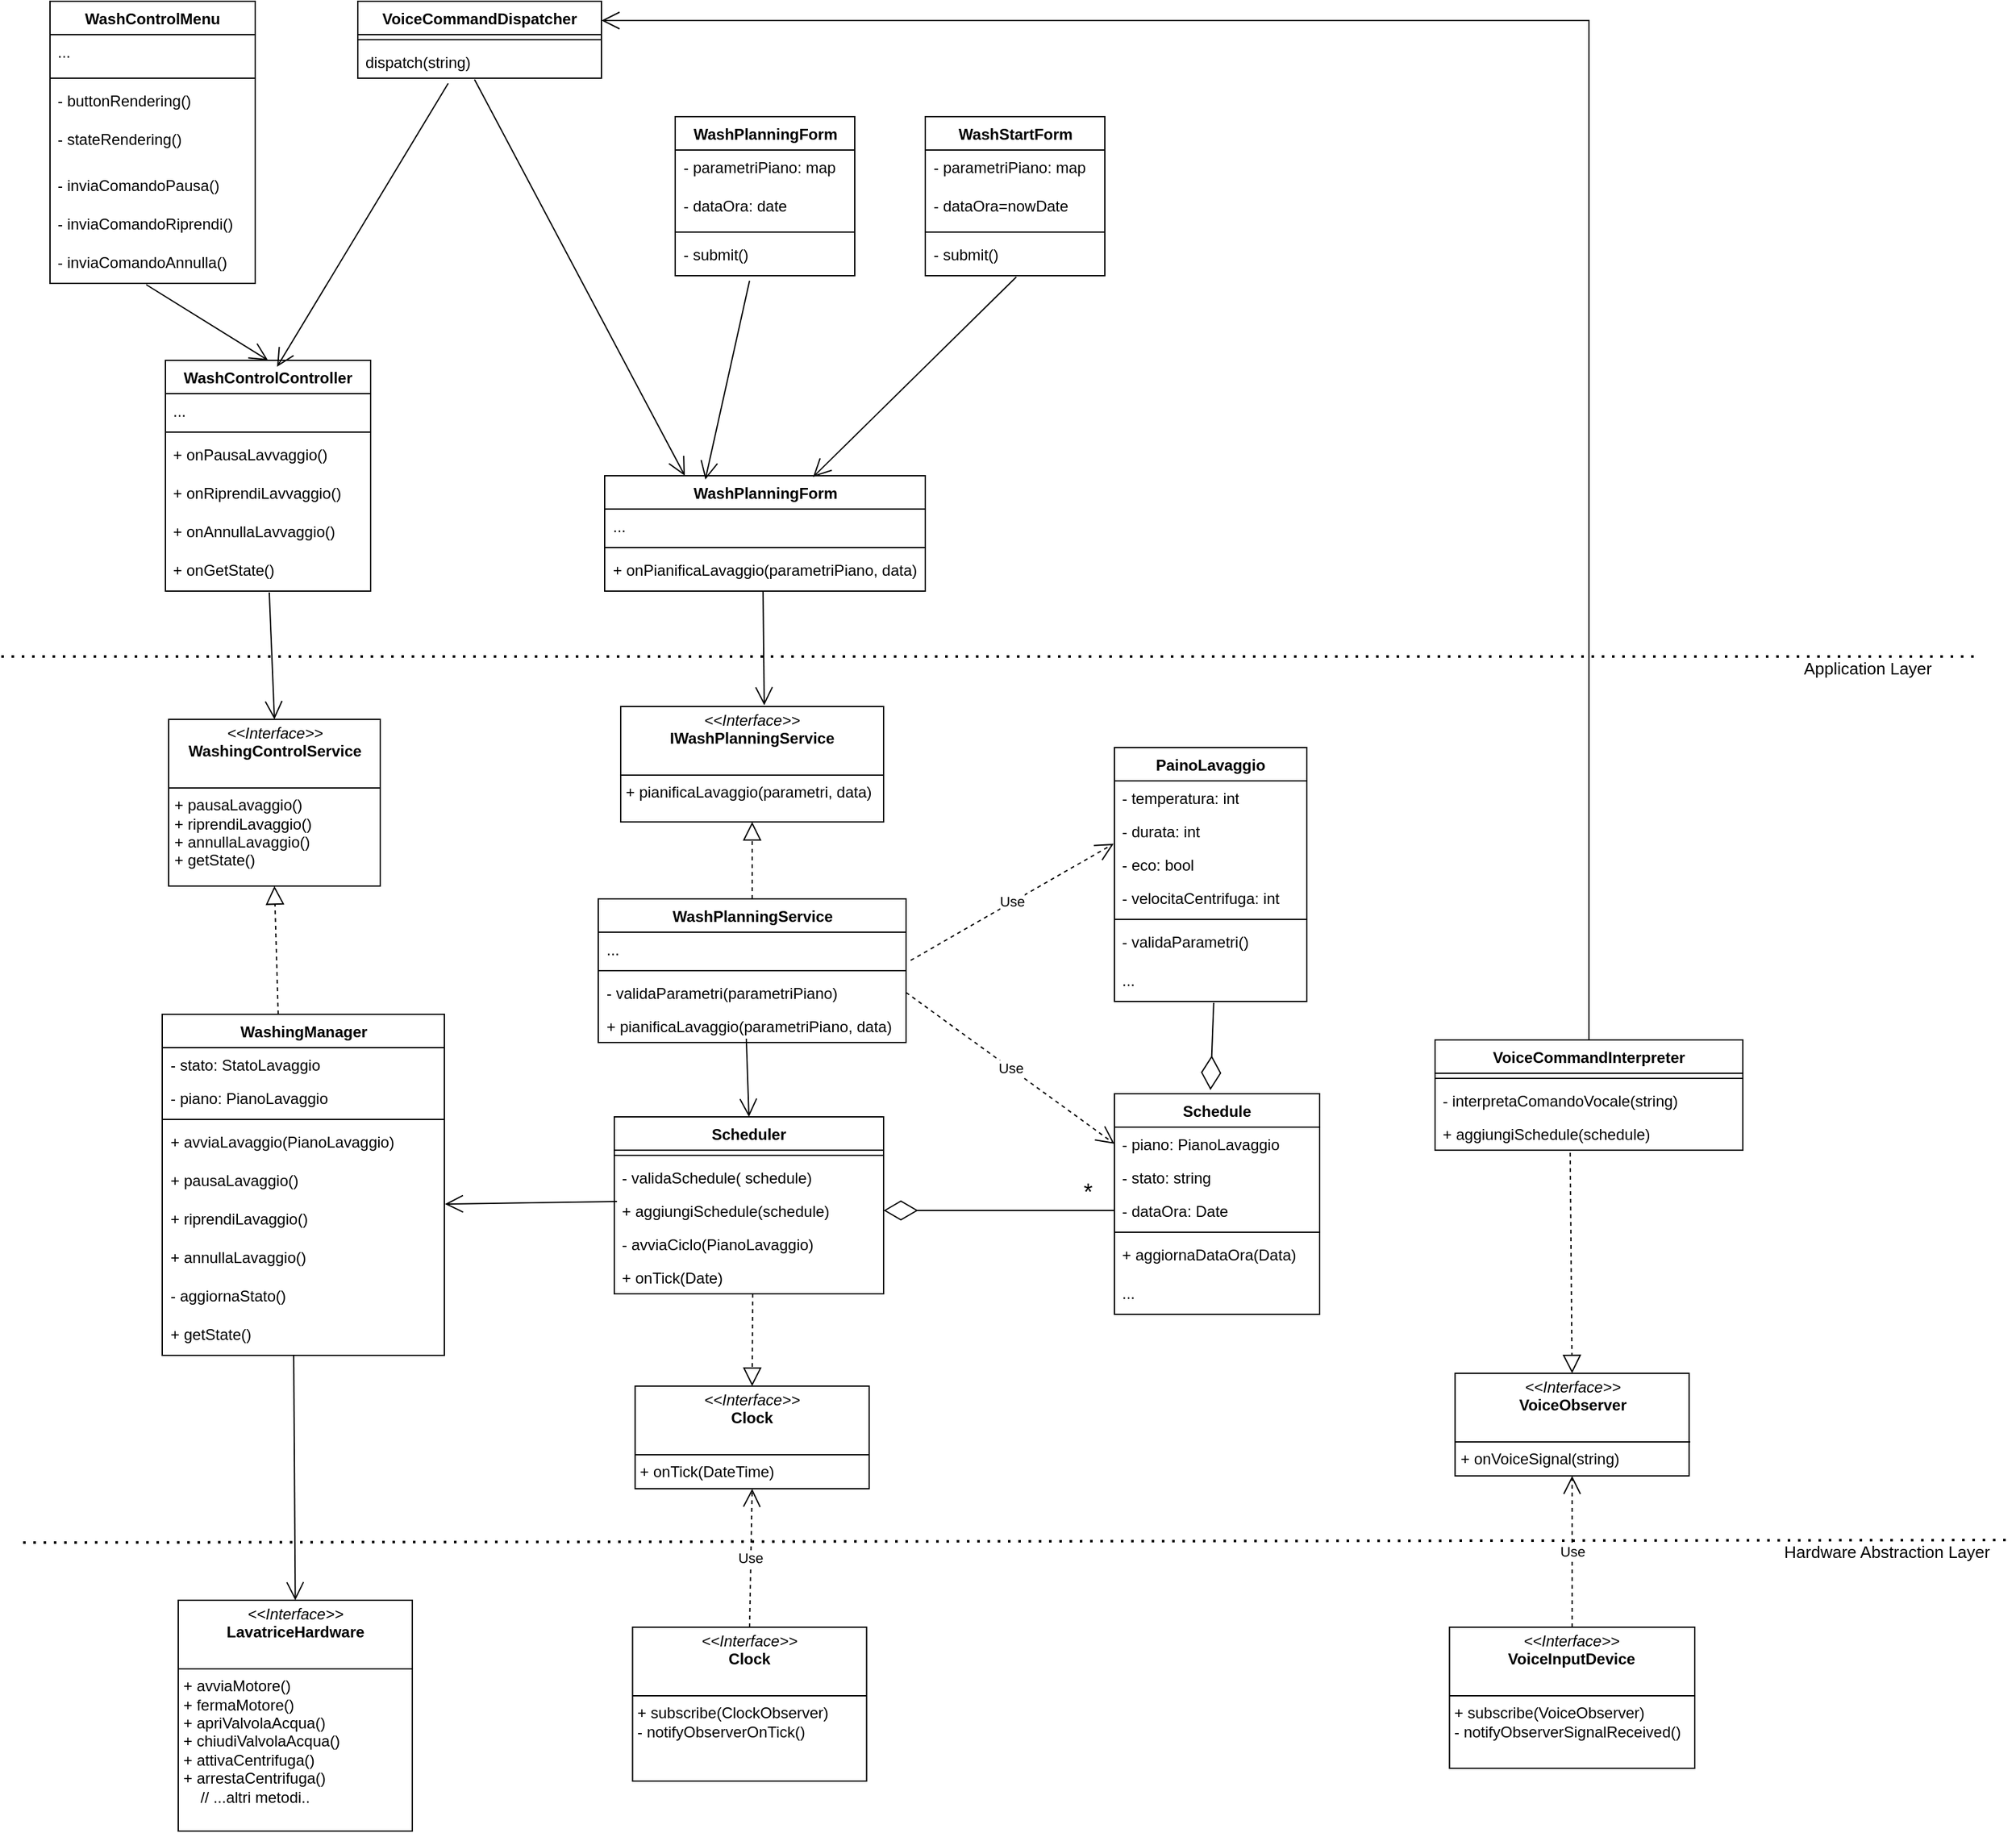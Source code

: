 <mxfile version="28.2.7">
  <diagram name="Page-1" id="cPMNgdHH9DtBq4yrIbBG">
    <mxGraphModel dx="2202" dy="707" grid="1" gridSize="10" guides="1" tooltips="1" connect="1" arrows="1" fold="1" page="1" pageScale="1" pageWidth="850" pageHeight="1100" math="0" shadow="0">
      <root>
        <mxCell id="0" />
        <mxCell id="1" parent="0" />
        <mxCell id="x2hzBe5NAVuR8uy4Y11u-1" value="WashPlanningForm" style="swimlane;fontStyle=1;align=center;verticalAlign=top;childLayout=stackLayout;horizontal=1;startSize=26;horizontalStack=0;resizeParent=1;resizeParentMax=0;resizeLast=0;collapsible=1;marginBottom=0;whiteSpace=wrap;html=1;" vertex="1" parent="1">
          <mxGeometry x="357.5" y="330" width="140" height="124" as="geometry" />
        </mxCell>
        <mxCell id="x2hzBe5NAVuR8uy4Y11u-2" value="- parametriPiano: map" style="text;strokeColor=none;fillColor=none;align=left;verticalAlign=top;spacingLeft=4;spacingRight=4;overflow=hidden;rotatable=0;points=[[0,0.5],[1,0.5]];portConstraint=eastwest;whiteSpace=wrap;html=1;" vertex="1" parent="x2hzBe5NAVuR8uy4Y11u-1">
          <mxGeometry y="26" width="140" height="30" as="geometry" />
        </mxCell>
        <mxCell id="x2hzBe5NAVuR8uy4Y11u-9" value="- dataOra: date" style="text;strokeColor=none;fillColor=none;align=left;verticalAlign=top;spacingLeft=4;spacingRight=4;overflow=hidden;rotatable=0;points=[[0,0.5],[1,0.5]];portConstraint=eastwest;whiteSpace=wrap;html=1;" vertex="1" parent="x2hzBe5NAVuR8uy4Y11u-1">
          <mxGeometry y="56" width="140" height="30" as="geometry" />
        </mxCell>
        <mxCell id="x2hzBe5NAVuR8uy4Y11u-3" value="" style="line;strokeWidth=1;fillColor=none;align=left;verticalAlign=middle;spacingTop=-1;spacingLeft=3;spacingRight=3;rotatable=0;labelPosition=right;points=[];portConstraint=eastwest;strokeColor=inherit;" vertex="1" parent="x2hzBe5NAVuR8uy4Y11u-1">
          <mxGeometry y="86" width="140" height="8" as="geometry" />
        </mxCell>
        <mxCell id="x2hzBe5NAVuR8uy4Y11u-4" value="- submit()" style="text;strokeColor=none;fillColor=none;align=left;verticalAlign=top;spacingLeft=4;spacingRight=4;overflow=hidden;rotatable=0;points=[[0,0.5],[1,0.5]];portConstraint=eastwest;whiteSpace=wrap;html=1;" vertex="1" parent="x2hzBe5NAVuR8uy4Y11u-1">
          <mxGeometry y="94" width="140" height="30" as="geometry" />
        </mxCell>
        <mxCell id="x2hzBe5NAVuR8uy4Y11u-11" value="WashPlanningForm" style="swimlane;fontStyle=1;align=center;verticalAlign=top;childLayout=stackLayout;horizontal=1;startSize=26;horizontalStack=0;resizeParent=1;resizeParentMax=0;resizeLast=0;collapsible=1;marginBottom=0;whiteSpace=wrap;html=1;" vertex="1" parent="1">
          <mxGeometry x="302.5" y="610" width="250" height="90" as="geometry" />
        </mxCell>
        <mxCell id="x2hzBe5NAVuR8uy4Y11u-12" value="..." style="text;strokeColor=none;fillColor=none;align=left;verticalAlign=top;spacingLeft=4;spacingRight=4;overflow=hidden;rotatable=0;points=[[0,0.5],[1,0.5]];portConstraint=eastwest;whiteSpace=wrap;html=1;" vertex="1" parent="x2hzBe5NAVuR8uy4Y11u-11">
          <mxGeometry y="26" width="250" height="26" as="geometry" />
        </mxCell>
        <mxCell id="x2hzBe5NAVuR8uy4Y11u-14" value="" style="line;strokeWidth=1;fillColor=none;align=left;verticalAlign=middle;spacingTop=-1;spacingLeft=3;spacingRight=3;rotatable=0;labelPosition=right;points=[];portConstraint=eastwest;strokeColor=inherit;" vertex="1" parent="x2hzBe5NAVuR8uy4Y11u-11">
          <mxGeometry y="52" width="250" height="8" as="geometry" />
        </mxCell>
        <mxCell id="x2hzBe5NAVuR8uy4Y11u-15" value="+ onPianificaLavaggio(parametriPiano, data)" style="text;strokeColor=none;fillColor=none;align=left;verticalAlign=top;spacingLeft=4;spacingRight=4;overflow=hidden;rotatable=0;points=[[0,0.5],[1,0.5]];portConstraint=eastwest;whiteSpace=wrap;html=1;" vertex="1" parent="x2hzBe5NAVuR8uy4Y11u-11">
          <mxGeometry y="60" width="250" height="30" as="geometry" />
        </mxCell>
        <mxCell id="x2hzBe5NAVuR8uy4Y11u-17" value="WashStartForm" style="swimlane;fontStyle=1;align=center;verticalAlign=top;childLayout=stackLayout;horizontal=1;startSize=26;horizontalStack=0;resizeParent=1;resizeParentMax=0;resizeLast=0;collapsible=1;marginBottom=0;whiteSpace=wrap;html=1;" vertex="1" parent="1">
          <mxGeometry x="552.5" y="330" width="140" height="124" as="geometry" />
        </mxCell>
        <mxCell id="x2hzBe5NAVuR8uy4Y11u-18" value="- parametriPiano: map" style="text;strokeColor=none;fillColor=none;align=left;verticalAlign=top;spacingLeft=4;spacingRight=4;overflow=hidden;rotatable=0;points=[[0,0.5],[1,0.5]];portConstraint=eastwest;whiteSpace=wrap;html=1;" vertex="1" parent="x2hzBe5NAVuR8uy4Y11u-17">
          <mxGeometry y="26" width="140" height="30" as="geometry" />
        </mxCell>
        <mxCell id="x2hzBe5NAVuR8uy4Y11u-19" value="- dataOra=nowDate" style="text;strokeColor=none;fillColor=none;align=left;verticalAlign=top;spacingLeft=4;spacingRight=4;overflow=hidden;rotatable=0;points=[[0,0.5],[1,0.5]];portConstraint=eastwest;whiteSpace=wrap;html=1;" vertex="1" parent="x2hzBe5NAVuR8uy4Y11u-17">
          <mxGeometry y="56" width="140" height="30" as="geometry" />
        </mxCell>
        <mxCell id="x2hzBe5NAVuR8uy4Y11u-20" value="" style="line;strokeWidth=1;fillColor=none;align=left;verticalAlign=middle;spacingTop=-1;spacingLeft=3;spacingRight=3;rotatable=0;labelPosition=right;points=[];portConstraint=eastwest;strokeColor=inherit;" vertex="1" parent="x2hzBe5NAVuR8uy4Y11u-17">
          <mxGeometry y="86" width="140" height="8" as="geometry" />
        </mxCell>
        <mxCell id="x2hzBe5NAVuR8uy4Y11u-21" value="- submit()" style="text;strokeColor=none;fillColor=none;align=left;verticalAlign=top;spacingLeft=4;spacingRight=4;overflow=hidden;rotatable=0;points=[[0,0.5],[1,0.5]];portConstraint=eastwest;whiteSpace=wrap;html=1;" vertex="1" parent="x2hzBe5NAVuR8uy4Y11u-17">
          <mxGeometry y="94" width="140" height="30" as="geometry" />
        </mxCell>
        <mxCell id="x2hzBe5NAVuR8uy4Y11u-23" value="WashControlController" style="swimlane;fontStyle=1;align=center;verticalAlign=top;childLayout=stackLayout;horizontal=1;startSize=26;horizontalStack=0;resizeParent=1;resizeParentMax=0;resizeLast=0;collapsible=1;marginBottom=0;whiteSpace=wrap;html=1;" vertex="1" parent="1">
          <mxGeometry x="-40" y="520" width="160" height="180" as="geometry" />
        </mxCell>
        <mxCell id="x2hzBe5NAVuR8uy4Y11u-24" value="..." style="text;strokeColor=none;fillColor=none;align=left;verticalAlign=top;spacingLeft=4;spacingRight=4;overflow=hidden;rotatable=0;points=[[0,0.5],[1,0.5]];portConstraint=eastwest;whiteSpace=wrap;html=1;" vertex="1" parent="x2hzBe5NAVuR8uy4Y11u-23">
          <mxGeometry y="26" width="160" height="26" as="geometry" />
        </mxCell>
        <mxCell id="x2hzBe5NAVuR8uy4Y11u-25" value="" style="line;strokeWidth=1;fillColor=none;align=left;verticalAlign=middle;spacingTop=-1;spacingLeft=3;spacingRight=3;rotatable=0;labelPosition=right;points=[];portConstraint=eastwest;strokeColor=inherit;" vertex="1" parent="x2hzBe5NAVuR8uy4Y11u-23">
          <mxGeometry y="52" width="160" height="8" as="geometry" />
        </mxCell>
        <mxCell id="x2hzBe5NAVuR8uy4Y11u-27" value="+ onPausaLavvaggio()" style="text;strokeColor=none;fillColor=none;align=left;verticalAlign=top;spacingLeft=4;spacingRight=4;overflow=hidden;rotatable=0;points=[[0,0.5],[1,0.5]];portConstraint=eastwest;whiteSpace=wrap;html=1;" vertex="1" parent="x2hzBe5NAVuR8uy4Y11u-23">
          <mxGeometry y="60" width="160" height="30" as="geometry" />
        </mxCell>
        <mxCell id="x2hzBe5NAVuR8uy4Y11u-28" value="+ onRiprendiLavvaggio()" style="text;strokeColor=none;fillColor=none;align=left;verticalAlign=top;spacingLeft=4;spacingRight=4;overflow=hidden;rotatable=0;points=[[0,0.5],[1,0.5]];portConstraint=eastwest;whiteSpace=wrap;html=1;" vertex="1" parent="x2hzBe5NAVuR8uy4Y11u-23">
          <mxGeometry y="90" width="160" height="30" as="geometry" />
        </mxCell>
        <mxCell id="x2hzBe5NAVuR8uy4Y11u-29" value="+ onAnnullaLavvaggio()" style="text;strokeColor=none;fillColor=none;align=left;verticalAlign=top;spacingLeft=4;spacingRight=4;overflow=hidden;rotatable=0;points=[[0,0.5],[1,0.5]];portConstraint=eastwest;whiteSpace=wrap;html=1;" vertex="1" parent="x2hzBe5NAVuR8uy4Y11u-23">
          <mxGeometry y="120" width="160" height="30" as="geometry" />
        </mxCell>
        <mxCell id="x2hzBe5NAVuR8uy4Y11u-26" value="+ onGetState()" style="text;strokeColor=none;fillColor=none;align=left;verticalAlign=top;spacingLeft=4;spacingRight=4;overflow=hidden;rotatable=0;points=[[0,0.5],[1,0.5]];portConstraint=eastwest;whiteSpace=wrap;html=1;" vertex="1" parent="x2hzBe5NAVuR8uy4Y11u-23">
          <mxGeometry y="150" width="160" height="30" as="geometry" />
        </mxCell>
        <mxCell id="x2hzBe5NAVuR8uy4Y11u-30" value="WashControlMenu" style="swimlane;fontStyle=1;align=center;verticalAlign=top;childLayout=stackLayout;horizontal=1;startSize=26;horizontalStack=0;resizeParent=1;resizeParentMax=0;resizeLast=0;collapsible=1;marginBottom=0;whiteSpace=wrap;html=1;" vertex="1" parent="1">
          <mxGeometry x="-130" y="240" width="160" height="220" as="geometry" />
        </mxCell>
        <mxCell id="x2hzBe5NAVuR8uy4Y11u-31" value="..." style="text;strokeColor=none;fillColor=none;align=left;verticalAlign=top;spacingLeft=4;spacingRight=4;overflow=hidden;rotatable=0;points=[[0,0.5],[1,0.5]];portConstraint=eastwest;whiteSpace=wrap;html=1;" vertex="1" parent="x2hzBe5NAVuR8uy4Y11u-30">
          <mxGeometry y="26" width="160" height="30" as="geometry" />
        </mxCell>
        <mxCell id="x2hzBe5NAVuR8uy4Y11u-33" value="" style="line;strokeWidth=1;fillColor=none;align=left;verticalAlign=middle;spacingTop=-1;spacingLeft=3;spacingRight=3;rotatable=0;labelPosition=right;points=[];portConstraint=eastwest;strokeColor=inherit;" vertex="1" parent="x2hzBe5NAVuR8uy4Y11u-30">
          <mxGeometry y="56" width="160" height="8" as="geometry" />
        </mxCell>
        <mxCell id="x2hzBe5NAVuR8uy4Y11u-34" value="- buttonRendering()" style="text;strokeColor=none;fillColor=none;align=left;verticalAlign=top;spacingLeft=4;spacingRight=4;overflow=hidden;rotatable=0;points=[[0,0.5],[1,0.5]];portConstraint=eastwest;whiteSpace=wrap;html=1;" vertex="1" parent="x2hzBe5NAVuR8uy4Y11u-30">
          <mxGeometry y="64" width="160" height="30" as="geometry" />
        </mxCell>
        <mxCell id="x2hzBe5NAVuR8uy4Y11u-37" value="- stateRendering()" style="text;strokeColor=none;fillColor=none;align=left;verticalAlign=top;spacingLeft=4;spacingRight=4;overflow=hidden;rotatable=0;points=[[0,0.5],[1,0.5]];portConstraint=eastwest;whiteSpace=wrap;html=1;" vertex="1" parent="x2hzBe5NAVuR8uy4Y11u-30">
          <mxGeometry y="94" width="160" height="36" as="geometry" />
        </mxCell>
        <mxCell id="x2hzBe5NAVuR8uy4Y11u-36" value="- inviaComandoPausa()" style="text;strokeColor=none;fillColor=none;align=left;verticalAlign=top;spacingLeft=4;spacingRight=4;overflow=hidden;rotatable=0;points=[[0,0.5],[1,0.5]];portConstraint=eastwest;whiteSpace=wrap;html=1;" vertex="1" parent="x2hzBe5NAVuR8uy4Y11u-30">
          <mxGeometry y="130" width="160" height="30" as="geometry" />
        </mxCell>
        <mxCell id="x2hzBe5NAVuR8uy4Y11u-38" value="- inviaComandoRiprendi()" style="text;strokeColor=none;fillColor=none;align=left;verticalAlign=top;spacingLeft=4;spacingRight=4;overflow=hidden;rotatable=0;points=[[0,0.5],[1,0.5]];portConstraint=eastwest;whiteSpace=wrap;html=1;" vertex="1" parent="x2hzBe5NAVuR8uy4Y11u-30">
          <mxGeometry y="160" width="160" height="30" as="geometry" />
        </mxCell>
        <mxCell id="x2hzBe5NAVuR8uy4Y11u-35" value="- inviaComandoAnnulla()" style="text;strokeColor=none;fillColor=none;align=left;verticalAlign=top;spacingLeft=4;spacingRight=4;overflow=hidden;rotatable=0;points=[[0,0.5],[1,0.5]];portConstraint=eastwest;whiteSpace=wrap;html=1;" vertex="1" parent="x2hzBe5NAVuR8uy4Y11u-30">
          <mxGeometry y="190" width="160" height="30" as="geometry" />
        </mxCell>
        <mxCell id="x2hzBe5NAVuR8uy4Y11u-40" value="" style="endArrow=none;dashed=1;html=1;dashPattern=1 3;strokeWidth=2;rounded=0;fontSize=14;" edge="1" parent="1">
          <mxGeometry width="50" height="50" relative="1" as="geometry">
            <mxPoint x="-168" y="751" as="sourcePoint" />
            <mxPoint x="1370" y="751" as="targetPoint" />
          </mxGeometry>
        </mxCell>
        <mxCell id="x2hzBe5NAVuR8uy4Y11u-41" value="&lt;font style=&quot;font-size: 13px;&quot;&gt;Application Layer&lt;/font&gt;" style="edgeLabel;html=1;align=center;verticalAlign=middle;resizable=0;points=[];" vertex="1" connectable="0" parent="x2hzBe5NAVuR8uy4Y11u-40">
          <mxGeometry x="0.892" y="4" relative="1" as="geometry">
            <mxPoint y="13" as="offset" />
          </mxGeometry>
        </mxCell>
        <mxCell id="x2hzBe5NAVuR8uy4Y11u-42" value="&lt;p style=&quot;margin:0px;margin-top:4px;text-align:center;&quot;&gt;&lt;i&gt;&amp;lt;&amp;lt;Interface&amp;gt;&amp;gt;&lt;/i&gt;&lt;br&gt;&lt;b&gt;IWashPlanningService&lt;/b&gt;&lt;/p&gt;&lt;p style=&quot;margin:0px;margin-left:4px;&quot;&gt;&lt;br&gt;&lt;/p&gt;&lt;hr size=&quot;1&quot; style=&quot;border-style:solid;&quot;&gt;&lt;p style=&quot;margin:0px;margin-left:4px;&quot;&gt;+ pianificaLavaggio(parametri, data)&lt;br&gt;&lt;/p&gt;" style="verticalAlign=top;align=left;overflow=fill;html=1;whiteSpace=wrap;" vertex="1" parent="1">
          <mxGeometry x="315" y="790" width="205" height="90" as="geometry" />
        </mxCell>
        <mxCell id="x2hzBe5NAVuR8uy4Y11u-45" value="WashPlanningService" style="swimlane;fontStyle=1;align=center;verticalAlign=top;childLayout=stackLayout;horizontal=1;startSize=26;horizontalStack=0;resizeParent=1;resizeParentMax=0;resizeLast=0;collapsible=1;marginBottom=0;whiteSpace=wrap;html=1;" vertex="1" parent="1">
          <mxGeometry x="297.5" y="940" width="240" height="112" as="geometry" />
        </mxCell>
        <mxCell id="x2hzBe5NAVuR8uy4Y11u-46" value="..." style="text;strokeColor=none;fillColor=none;align=left;verticalAlign=top;spacingLeft=4;spacingRight=4;overflow=hidden;rotatable=0;points=[[0,0.5],[1,0.5]];portConstraint=eastwest;whiteSpace=wrap;html=1;" vertex="1" parent="x2hzBe5NAVuR8uy4Y11u-45">
          <mxGeometry y="26" width="240" height="26" as="geometry" />
        </mxCell>
        <mxCell id="x2hzBe5NAVuR8uy4Y11u-47" value="" style="line;strokeWidth=1;fillColor=none;align=left;verticalAlign=middle;spacingTop=-1;spacingLeft=3;spacingRight=3;rotatable=0;labelPosition=right;points=[];portConstraint=eastwest;strokeColor=inherit;" vertex="1" parent="x2hzBe5NAVuR8uy4Y11u-45">
          <mxGeometry y="52" width="240" height="8" as="geometry" />
        </mxCell>
        <mxCell id="x2hzBe5NAVuR8uy4Y11u-49" value="- validaParametri(parametriPiano)" style="text;strokeColor=none;fillColor=none;align=left;verticalAlign=top;spacingLeft=4;spacingRight=4;overflow=hidden;rotatable=0;points=[[0,0.5],[1,0.5]];portConstraint=eastwest;whiteSpace=wrap;html=1;" vertex="1" parent="x2hzBe5NAVuR8uy4Y11u-45">
          <mxGeometry y="60" width="240" height="26" as="geometry" />
        </mxCell>
        <mxCell id="x2hzBe5NAVuR8uy4Y11u-48" value="+ pianificaLavaggio(parametriPiano, data)" style="text;strokeColor=none;fillColor=none;align=left;verticalAlign=top;spacingLeft=4;spacingRight=4;overflow=hidden;rotatable=0;points=[[0,0.5],[1,0.5]];portConstraint=eastwest;whiteSpace=wrap;html=1;" vertex="1" parent="x2hzBe5NAVuR8uy4Y11u-45">
          <mxGeometry y="86" width="240" height="26" as="geometry" />
        </mxCell>
        <mxCell id="x2hzBe5NAVuR8uy4Y11u-50" value="" style="endArrow=block;dashed=1;endFill=0;endSize=12;html=1;rounded=0;exitX=0.5;exitY=0;exitDx=0;exitDy=0;entryX=0.5;entryY=1;entryDx=0;entryDy=0;" edge="1" parent="1" source="x2hzBe5NAVuR8uy4Y11u-45" target="x2hzBe5NAVuR8uy4Y11u-42">
          <mxGeometry width="160" relative="1" as="geometry">
            <mxPoint x="320" y="780" as="sourcePoint" />
            <mxPoint x="480" y="780" as="targetPoint" />
          </mxGeometry>
        </mxCell>
        <mxCell id="x2hzBe5NAVuR8uy4Y11u-51" value="Scheduler" style="swimlane;fontStyle=1;align=center;verticalAlign=top;childLayout=stackLayout;horizontal=1;startSize=26;horizontalStack=0;resizeParent=1;resizeParentMax=0;resizeLast=0;collapsible=1;marginBottom=0;whiteSpace=wrap;html=1;" vertex="1" parent="1">
          <mxGeometry x="310" y="1110" width="210" height="138" as="geometry" />
        </mxCell>
        <mxCell id="x2hzBe5NAVuR8uy4Y11u-53" value="" style="line;strokeWidth=1;fillColor=none;align=left;verticalAlign=middle;spacingTop=-1;spacingLeft=3;spacingRight=3;rotatable=0;labelPosition=right;points=[];portConstraint=eastwest;strokeColor=inherit;" vertex="1" parent="x2hzBe5NAVuR8uy4Y11u-51">
          <mxGeometry y="26" width="210" height="8" as="geometry" />
        </mxCell>
        <mxCell id="x2hzBe5NAVuR8uy4Y11u-55" value="- validaSchedule( schedule)" style="text;strokeColor=none;fillColor=none;align=left;verticalAlign=top;spacingLeft=4;spacingRight=4;overflow=hidden;rotatable=0;points=[[0,0.5],[1,0.5]];portConstraint=eastwest;whiteSpace=wrap;html=1;" vertex="1" parent="x2hzBe5NAVuR8uy4Y11u-51">
          <mxGeometry y="34" width="210" height="26" as="geometry" />
        </mxCell>
        <mxCell id="x2hzBe5NAVuR8uy4Y11u-56" value="+ aggiungiSchedule(schedule)" style="text;strokeColor=none;fillColor=none;align=left;verticalAlign=top;spacingLeft=4;spacingRight=4;overflow=hidden;rotatable=0;points=[[0,0.5],[1,0.5]];portConstraint=eastwest;whiteSpace=wrap;html=1;" vertex="1" parent="x2hzBe5NAVuR8uy4Y11u-51">
          <mxGeometry y="60" width="210" height="26" as="geometry" />
        </mxCell>
        <mxCell id="x2hzBe5NAVuR8uy4Y11u-57" value="- avviaCiclo(PianoLavaggio)" style="text;strokeColor=none;fillColor=none;align=left;verticalAlign=top;spacingLeft=4;spacingRight=4;overflow=hidden;rotatable=0;points=[[0,0.5],[1,0.5]];portConstraint=eastwest;whiteSpace=wrap;html=1;" vertex="1" parent="x2hzBe5NAVuR8uy4Y11u-51">
          <mxGeometry y="86" width="210" height="26" as="geometry" />
        </mxCell>
        <mxCell id="x2hzBe5NAVuR8uy4Y11u-54" value="+ onTick(Date)" style="text;strokeColor=none;fillColor=none;align=left;verticalAlign=top;spacingLeft=4;spacingRight=4;overflow=hidden;rotatable=0;points=[[0,0.5],[1,0.5]];portConstraint=eastwest;whiteSpace=wrap;html=1;" vertex="1" parent="x2hzBe5NAVuR8uy4Y11u-51">
          <mxGeometry y="112" width="210" height="26" as="geometry" />
        </mxCell>
        <mxCell id="x2hzBe5NAVuR8uy4Y11u-66" value="Schedule" style="swimlane;fontStyle=1;align=center;verticalAlign=top;childLayout=stackLayout;horizontal=1;startSize=26;horizontalStack=0;resizeParent=1;resizeParentMax=0;resizeLast=0;collapsible=1;marginBottom=0;whiteSpace=wrap;html=1;" vertex="1" parent="1">
          <mxGeometry x="700" y="1092" width="160" height="172" as="geometry" />
        </mxCell>
        <mxCell id="x2hzBe5NAVuR8uy4Y11u-70" value="&lt;div&gt;- piano: PianoLavaggio&lt;/div&gt;&lt;div&gt;&lt;br&gt;&lt;/div&gt;" style="text;strokeColor=none;fillColor=none;align=left;verticalAlign=top;spacingLeft=4;spacingRight=4;overflow=hidden;rotatable=0;points=[[0,0.5],[1,0.5]];portConstraint=eastwest;whiteSpace=wrap;html=1;" vertex="1" parent="x2hzBe5NAVuR8uy4Y11u-66">
          <mxGeometry y="26" width="160" height="26" as="geometry" />
        </mxCell>
        <mxCell id="x2hzBe5NAVuR8uy4Y11u-71" value="- stato: string" style="text;strokeColor=none;fillColor=none;align=left;verticalAlign=top;spacingLeft=4;spacingRight=4;overflow=hidden;rotatable=0;points=[[0,0.5],[1,0.5]];portConstraint=eastwest;whiteSpace=wrap;html=1;" vertex="1" parent="x2hzBe5NAVuR8uy4Y11u-66">
          <mxGeometry y="52" width="160" height="26" as="geometry" />
        </mxCell>
        <mxCell id="x2hzBe5NAVuR8uy4Y11u-67" value="- dataOra: Date" style="text;strokeColor=none;fillColor=none;align=left;verticalAlign=top;spacingLeft=4;spacingRight=4;overflow=hidden;rotatable=0;points=[[0,0.5],[1,0.5]];portConstraint=eastwest;whiteSpace=wrap;html=1;" vertex="1" parent="x2hzBe5NAVuR8uy4Y11u-66">
          <mxGeometry y="78" width="160" height="26" as="geometry" />
        </mxCell>
        <mxCell id="x2hzBe5NAVuR8uy4Y11u-68" value="" style="line;strokeWidth=1;fillColor=none;align=left;verticalAlign=middle;spacingTop=-1;spacingLeft=3;spacingRight=3;rotatable=0;labelPosition=right;points=[];portConstraint=eastwest;strokeColor=inherit;" vertex="1" parent="x2hzBe5NAVuR8uy4Y11u-66">
          <mxGeometry y="104" width="160" height="8" as="geometry" />
        </mxCell>
        <mxCell id="x2hzBe5NAVuR8uy4Y11u-76" value="+ aggiornaDataOra(Data)" style="text;strokeColor=none;fillColor=none;align=left;verticalAlign=top;spacingLeft=4;spacingRight=4;overflow=hidden;rotatable=0;points=[[0,0.5],[1,0.5]];portConstraint=eastwest;whiteSpace=wrap;html=1;" vertex="1" parent="x2hzBe5NAVuR8uy4Y11u-66">
          <mxGeometry y="112" width="160" height="30" as="geometry" />
        </mxCell>
        <mxCell id="x2hzBe5NAVuR8uy4Y11u-69" value="..." style="text;strokeColor=none;fillColor=none;align=left;verticalAlign=top;spacingLeft=4;spacingRight=4;overflow=hidden;rotatable=0;points=[[0,0.5],[1,0.5]];portConstraint=eastwest;whiteSpace=wrap;html=1;" vertex="1" parent="x2hzBe5NAVuR8uy4Y11u-66">
          <mxGeometry y="142" width="160" height="30" as="geometry" />
        </mxCell>
        <mxCell id="x2hzBe5NAVuR8uy4Y11u-73" value="" style="endArrow=diamondThin;endFill=0;endSize=24;html=1;rounded=0;exitX=0;exitY=0.5;exitDx=0;exitDy=0;entryX=1;entryY=0.5;entryDx=0;entryDy=0;" edge="1" parent="1" source="x2hzBe5NAVuR8uy4Y11u-67" target="x2hzBe5NAVuR8uy4Y11u-56">
          <mxGeometry width="160" relative="1" as="geometry">
            <mxPoint x="211" y="1151" as="sourcePoint" />
            <mxPoint x="210" y="1080" as="targetPoint" />
          </mxGeometry>
        </mxCell>
        <mxCell id="x2hzBe5NAVuR8uy4Y11u-75" value="&lt;font style=&quot;font-size: 18px;&quot;&gt;*&lt;/font&gt;" style="edgeLabel;html=1;align=center;verticalAlign=middle;resizable=0;points=[];fontSize=14;" vertex="1" connectable="0" parent="x2hzBe5NAVuR8uy4Y11u-73">
          <mxGeometry x="-0.712" y="-1" relative="1" as="geometry">
            <mxPoint x="5" y="-13" as="offset" />
          </mxGeometry>
        </mxCell>
        <mxCell id="x2hzBe5NAVuR8uy4Y11u-77" value="PainoLavaggio" style="swimlane;fontStyle=1;align=center;verticalAlign=top;childLayout=stackLayout;horizontal=1;startSize=26;horizontalStack=0;resizeParent=1;resizeParentMax=0;resizeLast=0;collapsible=1;marginBottom=0;whiteSpace=wrap;html=1;" vertex="1" parent="1">
          <mxGeometry x="700" y="822" width="150" height="198" as="geometry" />
        </mxCell>
        <mxCell id="x2hzBe5NAVuR8uy4Y11u-78" value="&lt;div&gt;- temperatura: int&lt;/div&gt;&lt;div&gt;&lt;br&gt;&lt;/div&gt;" style="text;strokeColor=none;fillColor=none;align=left;verticalAlign=top;spacingLeft=4;spacingRight=4;overflow=hidden;rotatable=0;points=[[0,0.5],[1,0.5]];portConstraint=eastwest;whiteSpace=wrap;html=1;" vertex="1" parent="x2hzBe5NAVuR8uy4Y11u-77">
          <mxGeometry y="26" width="150" height="26" as="geometry" />
        </mxCell>
        <mxCell id="x2hzBe5NAVuR8uy4Y11u-79" value="- durata: int" style="text;strokeColor=none;fillColor=none;align=left;verticalAlign=top;spacingLeft=4;spacingRight=4;overflow=hidden;rotatable=0;points=[[0,0.5],[1,0.5]];portConstraint=eastwest;whiteSpace=wrap;html=1;" vertex="1" parent="x2hzBe5NAVuR8uy4Y11u-77">
          <mxGeometry y="52" width="150" height="26" as="geometry" />
        </mxCell>
        <mxCell id="x2hzBe5NAVuR8uy4Y11u-84" value="- eco: bool" style="text;strokeColor=none;fillColor=none;align=left;verticalAlign=top;spacingLeft=4;spacingRight=4;overflow=hidden;rotatable=0;points=[[0,0.5],[1,0.5]];portConstraint=eastwest;whiteSpace=wrap;html=1;" vertex="1" parent="x2hzBe5NAVuR8uy4Y11u-77">
          <mxGeometry y="78" width="150" height="26" as="geometry" />
        </mxCell>
        <mxCell id="x2hzBe5NAVuR8uy4Y11u-80" value="- velocitaCentrifuga: int" style="text;strokeColor=none;fillColor=none;align=left;verticalAlign=top;spacingLeft=4;spacingRight=4;overflow=hidden;rotatable=0;points=[[0,0.5],[1,0.5]];portConstraint=eastwest;whiteSpace=wrap;html=1;" vertex="1" parent="x2hzBe5NAVuR8uy4Y11u-77">
          <mxGeometry y="104" width="150" height="26" as="geometry" />
        </mxCell>
        <mxCell id="x2hzBe5NAVuR8uy4Y11u-81" value="" style="line;strokeWidth=1;fillColor=none;align=left;verticalAlign=middle;spacingTop=-1;spacingLeft=3;spacingRight=3;rotatable=0;labelPosition=right;points=[];portConstraint=eastwest;strokeColor=inherit;" vertex="1" parent="x2hzBe5NAVuR8uy4Y11u-77">
          <mxGeometry y="130" width="150" height="8" as="geometry" />
        </mxCell>
        <mxCell id="x2hzBe5NAVuR8uy4Y11u-82" value="- validaParametri()" style="text;strokeColor=none;fillColor=none;align=left;verticalAlign=top;spacingLeft=4;spacingRight=4;overflow=hidden;rotatable=0;points=[[0,0.5],[1,0.5]];portConstraint=eastwest;whiteSpace=wrap;html=1;" vertex="1" parent="x2hzBe5NAVuR8uy4Y11u-77">
          <mxGeometry y="138" width="150" height="30" as="geometry" />
        </mxCell>
        <mxCell id="x2hzBe5NAVuR8uy4Y11u-83" value="..." style="text;strokeColor=none;fillColor=none;align=left;verticalAlign=top;spacingLeft=4;spacingRight=4;overflow=hidden;rotatable=0;points=[[0,0.5],[1,0.5]];portConstraint=eastwest;whiteSpace=wrap;html=1;" vertex="1" parent="x2hzBe5NAVuR8uy4Y11u-77">
          <mxGeometry y="168" width="150" height="30" as="geometry" />
        </mxCell>
        <mxCell id="x2hzBe5NAVuR8uy4Y11u-85" value="" style="endArrow=diamondThin;endFill=0;endSize=24;html=1;rounded=0;exitX=0.516;exitY=1.033;exitDx=0;exitDy=0;entryX=0.468;entryY=-0.017;entryDx=0;entryDy=0;exitPerimeter=0;entryPerimeter=0;" edge="1" parent="1" source="x2hzBe5NAVuR8uy4Y11u-83" target="x2hzBe5NAVuR8uy4Y11u-66">
          <mxGeometry width="160" relative="1" as="geometry">
            <mxPoint x="445" y="1093" as="sourcePoint" />
            <mxPoint x="444" y="1022" as="targetPoint" />
          </mxGeometry>
        </mxCell>
        <mxCell id="x2hzBe5NAVuR8uy4Y11u-87" value="Use" style="endArrow=open;endSize=12;dashed=1;html=1;rounded=0;entryX=-0.004;entryY=-0.115;entryDx=0;entryDy=0;entryPerimeter=0;exitX=1.015;exitY=0.846;exitDx=0;exitDy=0;exitPerimeter=0;" edge="1" parent="1" source="x2hzBe5NAVuR8uy4Y11u-46" target="x2hzBe5NAVuR8uy4Y11u-84">
          <mxGeometry width="160" relative="1" as="geometry">
            <mxPoint x="590" y="980" as="sourcePoint" />
            <mxPoint x="480" y="930" as="targetPoint" />
          </mxGeometry>
        </mxCell>
        <mxCell id="x2hzBe5NAVuR8uy4Y11u-88" value="Use" style="endArrow=open;endSize=12;dashed=1;html=1;rounded=0;entryX=0;entryY=0.5;entryDx=0;entryDy=0;exitX=1;exitY=0.5;exitDx=0;exitDy=0;" edge="1" parent="1" source="x2hzBe5NAVuR8uy4Y11u-49" target="x2hzBe5NAVuR8uy4Y11u-70">
          <mxGeometry width="160" relative="1" as="geometry">
            <mxPoint x="580" y="1019" as="sourcePoint" />
            <mxPoint x="692" y="960" as="targetPoint" />
          </mxGeometry>
        </mxCell>
        <mxCell id="x2hzBe5NAVuR8uy4Y11u-89" value="&lt;p style=&quot;margin:0px;margin-top:4px;text-align:center;&quot;&gt;&lt;i&gt;&amp;lt;&amp;lt;Interface&amp;gt;&amp;gt;&lt;/i&gt;&lt;br&gt;&lt;b&gt;WashingControlService&lt;/b&gt;&lt;/p&gt;&lt;p style=&quot;margin:0px;margin-left:4px;&quot;&gt;&lt;br&gt;&lt;/p&gt;&lt;hr size=&quot;1&quot; style=&quot;border-style:solid;&quot;&gt;&lt;p style=&quot;margin:0px;margin-left:4px;&quot;&gt;+ pausaLavaggio()&lt;/p&gt;&lt;p style=&quot;margin:0px;margin-left:4px;&quot;&gt;+ riprendiLavaggio()&lt;/p&gt;&lt;p style=&quot;margin:0px;margin-left:4px;&quot;&gt;+ annullaLavaggio()&lt;/p&gt;&lt;p style=&quot;margin:0px;margin-left:4px;&quot;&gt;+ getState()&lt;/p&gt;&lt;p style=&quot;margin:0px;margin-left:4px;&quot;&gt;&lt;br&gt;&lt;/p&gt;" style="verticalAlign=top;align=left;overflow=fill;html=1;whiteSpace=wrap;" vertex="1" parent="1">
          <mxGeometry x="-37.5" y="800" width="165" height="130" as="geometry" />
        </mxCell>
        <mxCell id="x2hzBe5NAVuR8uy4Y11u-91" value="WashingManager" style="swimlane;fontStyle=1;align=center;verticalAlign=top;childLayout=stackLayout;horizontal=1;startSize=26;horizontalStack=0;resizeParent=1;resizeParentMax=0;resizeLast=0;collapsible=1;marginBottom=0;whiteSpace=wrap;html=1;" vertex="1" parent="1">
          <mxGeometry x="-42.5" y="1030" width="220" height="266" as="geometry" />
        </mxCell>
        <mxCell id="x2hzBe5NAVuR8uy4Y11u-92" value="&lt;div&gt;- stato: StatoLavaggio&lt;/div&gt;&lt;div&gt;&lt;br&gt;&lt;/div&gt;" style="text;strokeColor=none;fillColor=none;align=left;verticalAlign=top;spacingLeft=4;spacingRight=4;overflow=hidden;rotatable=0;points=[[0,0.5],[1,0.5]];portConstraint=eastwest;whiteSpace=wrap;html=1;" vertex="1" parent="x2hzBe5NAVuR8uy4Y11u-91">
          <mxGeometry y="26" width="220" height="26" as="geometry" />
        </mxCell>
        <mxCell id="x2hzBe5NAVuR8uy4Y11u-93" value="- piano: PianoLavaggio" style="text;strokeColor=none;fillColor=none;align=left;verticalAlign=top;spacingLeft=4;spacingRight=4;overflow=hidden;rotatable=0;points=[[0,0.5],[1,0.5]];portConstraint=eastwest;whiteSpace=wrap;html=1;" vertex="1" parent="x2hzBe5NAVuR8uy4Y11u-91">
          <mxGeometry y="52" width="220" height="26" as="geometry" />
        </mxCell>
        <mxCell id="x2hzBe5NAVuR8uy4Y11u-95" value="" style="line;strokeWidth=1;fillColor=none;align=left;verticalAlign=middle;spacingTop=-1;spacingLeft=3;spacingRight=3;rotatable=0;labelPosition=right;points=[];portConstraint=eastwest;strokeColor=inherit;" vertex="1" parent="x2hzBe5NAVuR8uy4Y11u-91">
          <mxGeometry y="78" width="220" height="8" as="geometry" />
        </mxCell>
        <mxCell id="x2hzBe5NAVuR8uy4Y11u-96" value="+ avviaLavaggio(PianoLavaggio)" style="text;strokeColor=none;fillColor=none;align=left;verticalAlign=top;spacingLeft=4;spacingRight=4;overflow=hidden;rotatable=0;points=[[0,0.5],[1,0.5]];portConstraint=eastwest;whiteSpace=wrap;html=1;" vertex="1" parent="x2hzBe5NAVuR8uy4Y11u-91">
          <mxGeometry y="86" width="220" height="30" as="geometry" />
        </mxCell>
        <mxCell id="x2hzBe5NAVuR8uy4Y11u-98" value="+ pausaLavaggio()" style="text;strokeColor=none;fillColor=none;align=left;verticalAlign=top;spacingLeft=4;spacingRight=4;overflow=hidden;rotatable=0;points=[[0,0.5],[1,0.5]];portConstraint=eastwest;whiteSpace=wrap;html=1;" vertex="1" parent="x2hzBe5NAVuR8uy4Y11u-91">
          <mxGeometry y="116" width="220" height="30" as="geometry" />
        </mxCell>
        <mxCell id="x2hzBe5NAVuR8uy4Y11u-99" value="+ riprendiLavaggio()" style="text;strokeColor=none;fillColor=none;align=left;verticalAlign=top;spacingLeft=4;spacingRight=4;overflow=hidden;rotatable=0;points=[[0,0.5],[1,0.5]];portConstraint=eastwest;whiteSpace=wrap;html=1;" vertex="1" parent="x2hzBe5NAVuR8uy4Y11u-91">
          <mxGeometry y="146" width="220" height="30" as="geometry" />
        </mxCell>
        <mxCell id="x2hzBe5NAVuR8uy4Y11u-97" value="+ annullaLavaggio()" style="text;strokeColor=none;fillColor=none;align=left;verticalAlign=top;spacingLeft=4;spacingRight=4;overflow=hidden;rotatable=0;points=[[0,0.5],[1,0.5]];portConstraint=eastwest;whiteSpace=wrap;html=1;" vertex="1" parent="x2hzBe5NAVuR8uy4Y11u-91">
          <mxGeometry y="176" width="220" height="30" as="geometry" />
        </mxCell>
        <mxCell id="x2hzBe5NAVuR8uy4Y11u-103" value="- aggiornaStato()" style="text;strokeColor=none;fillColor=none;align=left;verticalAlign=top;spacingLeft=4;spacingRight=4;overflow=hidden;rotatable=0;points=[[0,0.5],[1,0.5]];portConstraint=eastwest;whiteSpace=wrap;html=1;" vertex="1" parent="x2hzBe5NAVuR8uy4Y11u-91">
          <mxGeometry y="206" width="220" height="30" as="geometry" />
        </mxCell>
        <mxCell id="x2hzBe5NAVuR8uy4Y11u-102" value="+ getState()" style="text;strokeColor=none;fillColor=none;align=left;verticalAlign=top;spacingLeft=4;spacingRight=4;overflow=hidden;rotatable=0;points=[[0,0.5],[1,0.5]];portConstraint=eastwest;whiteSpace=wrap;html=1;" vertex="1" parent="x2hzBe5NAVuR8uy4Y11u-91">
          <mxGeometry y="236" width="220" height="30" as="geometry" />
        </mxCell>
        <mxCell id="x2hzBe5NAVuR8uy4Y11u-105" value="" style="endArrow=block;dashed=1;endFill=0;endSize=12;html=1;rounded=0;entryX=0.5;entryY=1;entryDx=0;entryDy=0;exitX=0.411;exitY=0;exitDx=0;exitDy=0;exitPerimeter=0;" edge="1" parent="1" source="x2hzBe5NAVuR8uy4Y11u-91" target="x2hzBe5NAVuR8uy4Y11u-89">
          <mxGeometry width="160" relative="1" as="geometry">
            <mxPoint x="50" y="1027" as="sourcePoint" />
            <mxPoint x="420" y="910" as="targetPoint" />
          </mxGeometry>
        </mxCell>
        <mxCell id="x2hzBe5NAVuR8uy4Y11u-106" value="&lt;p style=&quot;margin:0px;margin-top:4px;text-align:center;&quot;&gt;&lt;i&gt;&amp;lt;&amp;lt;Interface&amp;gt;&amp;gt;&lt;/i&gt;&lt;br&gt;&lt;b&gt;LavatriceHardware&lt;/b&gt;&lt;/p&gt;&lt;p style=&quot;margin:0px;margin-left:4px;&quot;&gt;&lt;br&gt;&lt;/p&gt;&lt;hr size=&quot;1&quot; style=&quot;border-style:solid;&quot;&gt;&lt;p style=&quot;margin:0px;margin-left:4px;&quot;&gt;+ avviaMotore()&lt;/p&gt;&lt;p style=&quot;margin:0px;margin-left:4px;&quot;&gt;+ fermaMotore()&lt;/p&gt;&lt;p style=&quot;margin:0px;margin-left:4px;&quot;&gt;+ apriValvolaAcqua()&lt;/p&gt;&lt;p style=&quot;margin:0px;margin-left:4px;&quot;&gt;+ chiudiValvolaAcqua()&lt;/p&gt;&lt;p style=&quot;margin:0px;margin-left:4px;&quot;&gt;+ attivaCentrifuga()&lt;/p&gt;&lt;p style=&quot;margin:0px;margin-left:4px;&quot;&gt;+ arrestaCentrifuga()&lt;/p&gt;&lt;p style=&quot;margin:0px;margin-left:4px;&quot;&gt;&amp;nbsp; &amp;nbsp; // ...altri metodi..&lt;/p&gt;&lt;p style=&quot;margin:0px;margin-left:4px;&quot;&gt;&lt;br&gt;&lt;/p&gt;" style="verticalAlign=top;align=left;overflow=fill;html=1;whiteSpace=wrap;" vertex="1" parent="1">
          <mxGeometry x="-30" y="1487" width="182.5" height="180" as="geometry" />
        </mxCell>
        <mxCell id="x2hzBe5NAVuR8uy4Y11u-107" value="" style="endArrow=none;dashed=1;html=1;dashPattern=1 3;strokeWidth=2;rounded=0;fontSize=14;" edge="1" parent="1">
          <mxGeometry width="50" height="50" relative="1" as="geometry">
            <mxPoint x="-151" y="1442" as="sourcePoint" />
            <mxPoint x="1400" y="1440" as="targetPoint" />
          </mxGeometry>
        </mxCell>
        <mxCell id="x2hzBe5NAVuR8uy4Y11u-108" value="&lt;font style=&quot;font-size: 13px;&quot;&gt;Hardware Abstraction Layer&lt;/font&gt;" style="edgeLabel;html=1;align=center;verticalAlign=middle;resizable=0;points=[];" vertex="1" connectable="0" parent="x2hzBe5NAVuR8uy4Y11u-107">
          <mxGeometry x="0.892" y="4" relative="1" as="geometry">
            <mxPoint x="-14" y="13" as="offset" />
          </mxGeometry>
        </mxCell>
        <mxCell id="x2hzBe5NAVuR8uy4Y11u-110" value="" style="endArrow=open;endFill=1;endSize=12;html=1;rounded=0;exitX=0.466;exitY=1;exitDx=0;exitDy=0;exitPerimeter=0;entryX=0.5;entryY=0;entryDx=0;entryDy=0;" edge="1" parent="1" source="x2hzBe5NAVuR8uy4Y11u-102" target="x2hzBe5NAVuR8uy4Y11u-106">
          <mxGeometry width="160" relative="1" as="geometry">
            <mxPoint x="280" y="1180" as="sourcePoint" />
            <mxPoint x="450" y="1170" as="targetPoint" />
          </mxGeometry>
        </mxCell>
        <mxCell id="x2hzBe5NAVuR8uy4Y11u-111" value="" style="endArrow=open;endFill=1;endSize=12;html=1;rounded=0;entryX=1.002;entryY=0.067;entryDx=0;entryDy=0;entryPerimeter=0;exitX=0.01;exitY=0.231;exitDx=0;exitDy=0;exitPerimeter=0;" edge="1" parent="1" source="x2hzBe5NAVuR8uy4Y11u-56" target="x2hzBe5NAVuR8uy4Y11u-99">
          <mxGeometry width="160" relative="1" as="geometry">
            <mxPoint x="300" y="1190" as="sourcePoint" />
            <mxPoint x="61" y="1474" as="targetPoint" />
          </mxGeometry>
        </mxCell>
        <mxCell id="x2hzBe5NAVuR8uy4Y11u-112" value="" style="endArrow=open;endFill=1;endSize=12;html=1;rounded=0;entryX=0.5;entryY=0;entryDx=0;entryDy=0;exitX=0.481;exitY=0.885;exitDx=0;exitDy=0;exitPerimeter=0;" edge="1" parent="1" source="x2hzBe5NAVuR8uy4Y11u-48" target="x2hzBe5NAVuR8uy4Y11u-51">
          <mxGeometry width="160" relative="1" as="geometry">
            <mxPoint x="374" y="1194" as="sourcePoint" />
            <mxPoint x="240" y="1180" as="targetPoint" />
          </mxGeometry>
        </mxCell>
        <mxCell id="x2hzBe5NAVuR8uy4Y11u-113" value="" style="endArrow=open;endFill=1;endSize=12;html=1;rounded=0;entryX=0.546;entryY=-0.011;entryDx=0;entryDy=0;entryPerimeter=0;exitX=0.494;exitY=1;exitDx=0;exitDy=0;exitPerimeter=0;" edge="1" parent="1" source="x2hzBe5NAVuR8uy4Y11u-15" target="x2hzBe5NAVuR8uy4Y11u-42">
          <mxGeometry width="160" relative="1" as="geometry">
            <mxPoint x="524" y="794" as="sourcePoint" />
            <mxPoint x="390" y="780" as="targetPoint" />
          </mxGeometry>
        </mxCell>
        <mxCell id="x2hzBe5NAVuR8uy4Y11u-115" value="" style="endArrow=open;endFill=1;endSize=12;html=1;rounded=0;entryX=0.314;entryY=0.033;entryDx=0;entryDy=0;entryPerimeter=0;exitX=0.414;exitY=1.133;exitDx=0;exitDy=0;exitPerimeter=0;" edge="1" parent="1" source="x2hzBe5NAVuR8uy4Y11u-4" target="x2hzBe5NAVuR8uy4Y11u-11">
          <mxGeometry width="160" relative="1" as="geometry">
            <mxPoint x="534" y="504" as="sourcePoint" />
            <mxPoint x="400" y="490" as="targetPoint" />
          </mxGeometry>
        </mxCell>
        <mxCell id="x2hzBe5NAVuR8uy4Y11u-116" value="" style="endArrow=open;endFill=1;endSize=12;html=1;rounded=0;entryX=0.65;entryY=0.011;entryDx=0;entryDy=0;entryPerimeter=0;exitX=0.507;exitY=1.033;exitDx=0;exitDy=0;exitPerimeter=0;" edge="1" parent="1" source="x2hzBe5NAVuR8uy4Y11u-21" target="x2hzBe5NAVuR8uy4Y11u-11">
          <mxGeometry width="160" relative="1" as="geometry">
            <mxPoint x="684" y="474" as="sourcePoint" />
            <mxPoint x="550" y="460" as="targetPoint" />
          </mxGeometry>
        </mxCell>
        <mxCell id="x2hzBe5NAVuR8uy4Y11u-117" value="" style="endArrow=open;endFill=1;endSize=12;html=1;rounded=0;entryX=0.5;entryY=0;entryDx=0;entryDy=0;exitX=0.469;exitY=1.033;exitDx=0;exitDy=0;exitPerimeter=0;" edge="1" parent="1" source="x2hzBe5NAVuR8uy4Y11u-35" target="x2hzBe5NAVuR8uy4Y11u-23">
          <mxGeometry width="160" relative="1" as="geometry">
            <mxPoint x="244" y="474" as="sourcePoint" />
            <mxPoint x="110" y="460" as="targetPoint" />
          </mxGeometry>
        </mxCell>
        <mxCell id="x2hzBe5NAVuR8uy4Y11u-118" value="" style="endArrow=open;endFill=1;endSize=12;html=1;rounded=0;entryX=0.5;entryY=0;entryDx=0;entryDy=0;exitX=0.506;exitY=1.033;exitDx=0;exitDy=0;exitPerimeter=0;" edge="1" parent="1" source="x2hzBe5NAVuR8uy4Y11u-26" target="x2hzBe5NAVuR8uy4Y11u-89">
          <mxGeometry width="160" relative="1" as="geometry">
            <mxPoint x="430" y="720" as="sourcePoint" />
            <mxPoint x="431" y="809" as="targetPoint" />
          </mxGeometry>
        </mxCell>
        <mxCell id="x2hzBe5NAVuR8uy4Y11u-119" value="&lt;p style=&quot;margin:0px;margin-top:4px;text-align:center;&quot;&gt;&lt;i&gt;&amp;lt;&amp;lt;Interface&amp;gt;&amp;gt;&lt;/i&gt;&lt;br&gt;&lt;b&gt;Clock&lt;/b&gt;&lt;/p&gt;&lt;p style=&quot;margin:0px;margin-left:4px;&quot;&gt;&lt;br&gt;&lt;/p&gt;&lt;hr size=&quot;1&quot; style=&quot;border-style:solid;&quot;&gt;&lt;p style=&quot;margin:0px;margin-left:4px;&quot;&gt;+ subscribe(ClockObserver)&lt;/p&gt;&lt;p style=&quot;margin:0px;margin-left:4px;&quot;&gt;- notifyObserverOnTick()&lt;/p&gt;&lt;p style=&quot;margin:0px;margin-left:4px;&quot;&gt;&lt;br&gt;&lt;/p&gt;" style="verticalAlign=top;align=left;overflow=fill;html=1;whiteSpace=wrap;" vertex="1" parent="1">
          <mxGeometry x="324.25" y="1508" width="182.5" height="120" as="geometry" />
        </mxCell>
        <mxCell id="x2hzBe5NAVuR8uy4Y11u-120" value="&lt;p style=&quot;margin:0px;margin-top:4px;text-align:center;&quot;&gt;&lt;i&gt;&amp;lt;&amp;lt;Interface&amp;gt;&amp;gt;&lt;/i&gt;&lt;br&gt;&lt;b&gt;Clock&lt;/b&gt;&lt;/p&gt;&lt;p style=&quot;margin:0px;margin-left:4px;&quot;&gt;&lt;br&gt;&lt;/p&gt;&lt;hr size=&quot;1&quot; style=&quot;border-style:solid;&quot;&gt;&lt;p style=&quot;margin:0px;margin-left:4px;&quot;&gt;+&amp;nbsp;&lt;span style=&quot;background-color: transparent;&quot;&gt;onTick(DateTime)&lt;/span&gt;&lt;/p&gt;&lt;p style=&quot;margin:0px;margin-left:4px;&quot;&gt;&lt;br&gt;&lt;/p&gt;" style="verticalAlign=top;align=left;overflow=fill;html=1;whiteSpace=wrap;" vertex="1" parent="1">
          <mxGeometry x="326.25" y="1320" width="182.5" height="80" as="geometry" />
        </mxCell>
        <mxCell id="x2hzBe5NAVuR8uy4Y11u-122" value="" style="endArrow=block;dashed=1;endFill=0;endSize=12;html=1;rounded=0;exitX=0.514;exitY=1;exitDx=0;exitDy=0;entryX=0.5;entryY=0;entryDx=0;entryDy=0;exitPerimeter=0;" edge="1" parent="1" source="x2hzBe5NAVuR8uy4Y11u-54" target="x2hzBe5NAVuR8uy4Y11u-120">
          <mxGeometry width="160" relative="1" as="geometry">
            <mxPoint x="420" y="960" as="sourcePoint" />
            <mxPoint x="420" y="900" as="targetPoint" />
          </mxGeometry>
        </mxCell>
        <mxCell id="x2hzBe5NAVuR8uy4Y11u-123" value="Use" style="endArrow=open;endSize=12;dashed=1;html=1;rounded=0;entryX=0.5;entryY=1;entryDx=0;entryDy=0;exitX=0.5;exitY=0;exitDx=0;exitDy=0;" edge="1" parent="1" source="x2hzBe5NAVuR8uy4Y11u-119" target="x2hzBe5NAVuR8uy4Y11u-120">
          <mxGeometry width="160" relative="1" as="geometry">
            <mxPoint x="650" y="1090" as="sourcePoint" />
            <mxPoint x="812" y="1208" as="targetPoint" />
          </mxGeometry>
        </mxCell>
        <mxCell id="x2hzBe5NAVuR8uy4Y11u-124" value="&lt;p style=&quot;margin:0px;margin-top:4px;text-align:center;&quot;&gt;&lt;i&gt;&amp;lt;&amp;lt;Interface&amp;gt;&amp;gt;&lt;/i&gt;&lt;br&gt;&lt;b&gt;VoiceInputDevice&lt;/b&gt;&lt;/p&gt;&lt;p style=&quot;margin:0px;margin-left:4px;&quot;&gt;&lt;br&gt;&lt;/p&gt;&lt;hr size=&quot;1&quot; style=&quot;border-style:solid;&quot;&gt;&lt;p style=&quot;margin:0px;margin-left:4px;&quot;&gt;+ subscribe(VoiceObserver)&lt;/p&gt;&lt;p style=&quot;margin:0px;margin-left:4px;&quot;&gt;-&amp;nbsp;notifyObserverSignalReceived()&lt;/p&gt;&lt;p style=&quot;margin:0px;margin-left:4px;&quot;&gt;&lt;br&gt;&lt;/p&gt;" style="verticalAlign=top;align=left;overflow=fill;html=1;whiteSpace=wrap;" vertex="1" parent="1">
          <mxGeometry x="961.25" y="1508" width="191.25" height="110" as="geometry" />
        </mxCell>
        <mxCell id="x2hzBe5NAVuR8uy4Y11u-125" value="&lt;p style=&quot;margin:0px;margin-top:4px;text-align:center;&quot;&gt;&lt;i&gt;&amp;lt;&amp;lt;Interface&amp;gt;&amp;gt;&lt;/i&gt;&lt;br&gt;&lt;b&gt;VoiceObserver&lt;/b&gt;&lt;/p&gt;&lt;p style=&quot;margin:0px;margin-left:4px;&quot;&gt;&lt;br&gt;&lt;/p&gt;&lt;hr size=&quot;1&quot; style=&quot;border-style:solid;&quot;&gt;&lt;p style=&quot;margin:0px;margin-left:4px;&quot;&gt;+&amp;nbsp;&lt;span style=&quot;background-color: transparent;&quot;&gt;onVoiceSignal(string)&lt;/span&gt;&lt;/p&gt;&lt;p style=&quot;margin:0px;margin-left:4px;&quot;&gt;&lt;br&gt;&lt;/p&gt;" style="verticalAlign=top;align=left;overflow=fill;html=1;whiteSpace=wrap;" vertex="1" parent="1">
          <mxGeometry x="965.62" y="1310" width="182.5" height="80" as="geometry" />
        </mxCell>
        <mxCell id="x2hzBe5NAVuR8uy4Y11u-126" value="Use" style="endArrow=open;endSize=12;dashed=1;html=1;rounded=0;entryX=0.5;entryY=1;entryDx=0;entryDy=0;exitX=0.5;exitY=0;exitDx=0;exitDy=0;" edge="1" parent="1" source="x2hzBe5NAVuR8uy4Y11u-124" target="x2hzBe5NAVuR8uy4Y11u-125">
          <mxGeometry width="160" relative="1" as="geometry">
            <mxPoint x="420" y="1568" as="sourcePoint" />
            <mxPoint x="420" y="1460" as="targetPoint" />
          </mxGeometry>
        </mxCell>
        <mxCell id="x2hzBe5NAVuR8uy4Y11u-128" value="VoiceCommandInterpreter" style="swimlane;fontStyle=1;align=center;verticalAlign=top;childLayout=stackLayout;horizontal=1;startSize=26;horizontalStack=0;resizeParent=1;resizeParentMax=0;resizeLast=0;collapsible=1;marginBottom=0;whiteSpace=wrap;html=1;" vertex="1" parent="1">
          <mxGeometry x="950" y="1050" width="240" height="86" as="geometry" />
        </mxCell>
        <mxCell id="x2hzBe5NAVuR8uy4Y11u-129" value="" style="line;strokeWidth=1;fillColor=none;align=left;verticalAlign=middle;spacingTop=-1;spacingLeft=3;spacingRight=3;rotatable=0;labelPosition=right;points=[];portConstraint=eastwest;strokeColor=inherit;" vertex="1" parent="x2hzBe5NAVuR8uy4Y11u-128">
          <mxGeometry y="26" width="240" height="8" as="geometry" />
        </mxCell>
        <mxCell id="x2hzBe5NAVuR8uy4Y11u-130" value="- interpretaComandoVocale(string)" style="text;strokeColor=none;fillColor=none;align=left;verticalAlign=top;spacingLeft=4;spacingRight=4;overflow=hidden;rotatable=0;points=[[0,0.5],[1,0.5]];portConstraint=eastwest;whiteSpace=wrap;html=1;" vertex="1" parent="x2hzBe5NAVuR8uy4Y11u-128">
          <mxGeometry y="34" width="240" height="26" as="geometry" />
        </mxCell>
        <mxCell id="x2hzBe5NAVuR8uy4Y11u-131" value="+ aggiungiSchedule(schedule)" style="text;strokeColor=none;fillColor=none;align=left;verticalAlign=top;spacingLeft=4;spacingRight=4;overflow=hidden;rotatable=0;points=[[0,0.5],[1,0.5]];portConstraint=eastwest;whiteSpace=wrap;html=1;" vertex="1" parent="x2hzBe5NAVuR8uy4Y11u-128">
          <mxGeometry y="60" width="240" height="26" as="geometry" />
        </mxCell>
        <mxCell id="x2hzBe5NAVuR8uy4Y11u-134" value="" style="endArrow=block;dashed=1;endFill=0;endSize=12;html=1;rounded=0;exitX=0.439;exitY=1.077;exitDx=0;exitDy=0;entryX=0.5;entryY=0;entryDx=0;entryDy=0;exitPerimeter=0;" edge="1" parent="1" source="x2hzBe5NAVuR8uy4Y11u-131" target="x2hzBe5NAVuR8uy4Y11u-125">
          <mxGeometry width="160" relative="1" as="geometry">
            <mxPoint x="420" y="1270" as="sourcePoint" />
            <mxPoint x="420" y="1342" as="targetPoint" />
          </mxGeometry>
        </mxCell>
        <mxCell id="x2hzBe5NAVuR8uy4Y11u-136" value="VoiceCommandDispatcher" style="swimlane;fontStyle=1;align=center;verticalAlign=top;childLayout=stackLayout;horizontal=1;startSize=26;horizontalStack=0;resizeParent=1;resizeParentMax=0;resizeLast=0;collapsible=1;marginBottom=0;whiteSpace=wrap;html=1;" vertex="1" parent="1">
          <mxGeometry x="110" y="240" width="190" height="60" as="geometry" />
        </mxCell>
        <mxCell id="x2hzBe5NAVuR8uy4Y11u-137" value="" style="line;strokeWidth=1;fillColor=none;align=left;verticalAlign=middle;spacingTop=-1;spacingLeft=3;spacingRight=3;rotatable=0;labelPosition=right;points=[];portConstraint=eastwest;strokeColor=inherit;" vertex="1" parent="x2hzBe5NAVuR8uy4Y11u-136">
          <mxGeometry y="26" width="190" height="8" as="geometry" />
        </mxCell>
        <mxCell id="x2hzBe5NAVuR8uy4Y11u-138" value="dispatch(string)" style="text;strokeColor=none;fillColor=none;align=left;verticalAlign=top;spacingLeft=4;spacingRight=4;overflow=hidden;rotatable=0;points=[[0,0.5],[1,0.5]];portConstraint=eastwest;whiteSpace=wrap;html=1;" vertex="1" parent="x2hzBe5NAVuR8uy4Y11u-136">
          <mxGeometry y="34" width="190" height="26" as="geometry" />
        </mxCell>
        <mxCell id="x2hzBe5NAVuR8uy4Y11u-140" value="" style="endArrow=open;endFill=1;endSize=12;html=1;rounded=0;entryX=1;entryY=0.25;entryDx=0;entryDy=0;exitX=0.5;exitY=0;exitDx=0;exitDy=0;edgeStyle=orthogonalEdgeStyle;" edge="1" parent="1" source="x2hzBe5NAVuR8uy4Y11u-128" target="x2hzBe5NAVuR8uy4Y11u-136">
          <mxGeometry width="160" relative="1" as="geometry">
            <mxPoint x="698" y="530" as="sourcePoint" />
            <mxPoint x="540" y="686" as="targetPoint" />
          </mxGeometry>
        </mxCell>
        <mxCell id="x2hzBe5NAVuR8uy4Y11u-141" value="" style="endArrow=open;endFill=1;endSize=12;html=1;rounded=0;entryX=0.544;entryY=0.028;entryDx=0;entryDy=0;entryPerimeter=0;exitX=0.371;exitY=1.154;exitDx=0;exitDy=0;exitPerimeter=0;" edge="1" parent="1" source="x2hzBe5NAVuR8uy4Y11u-138" target="x2hzBe5NAVuR8uy4Y11u-23">
          <mxGeometry width="160" relative="1" as="geometry">
            <mxPoint x="175.08" y="305.012" as="sourcePoint" />
            <mxPoint x="390" y="675" as="targetPoint" />
          </mxGeometry>
        </mxCell>
        <mxCell id="x2hzBe5NAVuR8uy4Y11u-142" value="" style="endArrow=open;endFill=1;endSize=12;html=1;rounded=0;entryX=0.25;entryY=0;entryDx=0;entryDy=0;exitX=0.479;exitY=1.038;exitDx=0;exitDy=0;exitPerimeter=0;" edge="1" parent="1" source="x2hzBe5NAVuR8uy4Y11u-138" target="x2hzBe5NAVuR8uy4Y11u-11">
          <mxGeometry width="160" relative="1" as="geometry">
            <mxPoint x="177" y="301.996" as="sourcePoint" />
            <mxPoint x="110" y="620" as="targetPoint" />
          </mxGeometry>
        </mxCell>
      </root>
    </mxGraphModel>
  </diagram>
</mxfile>
